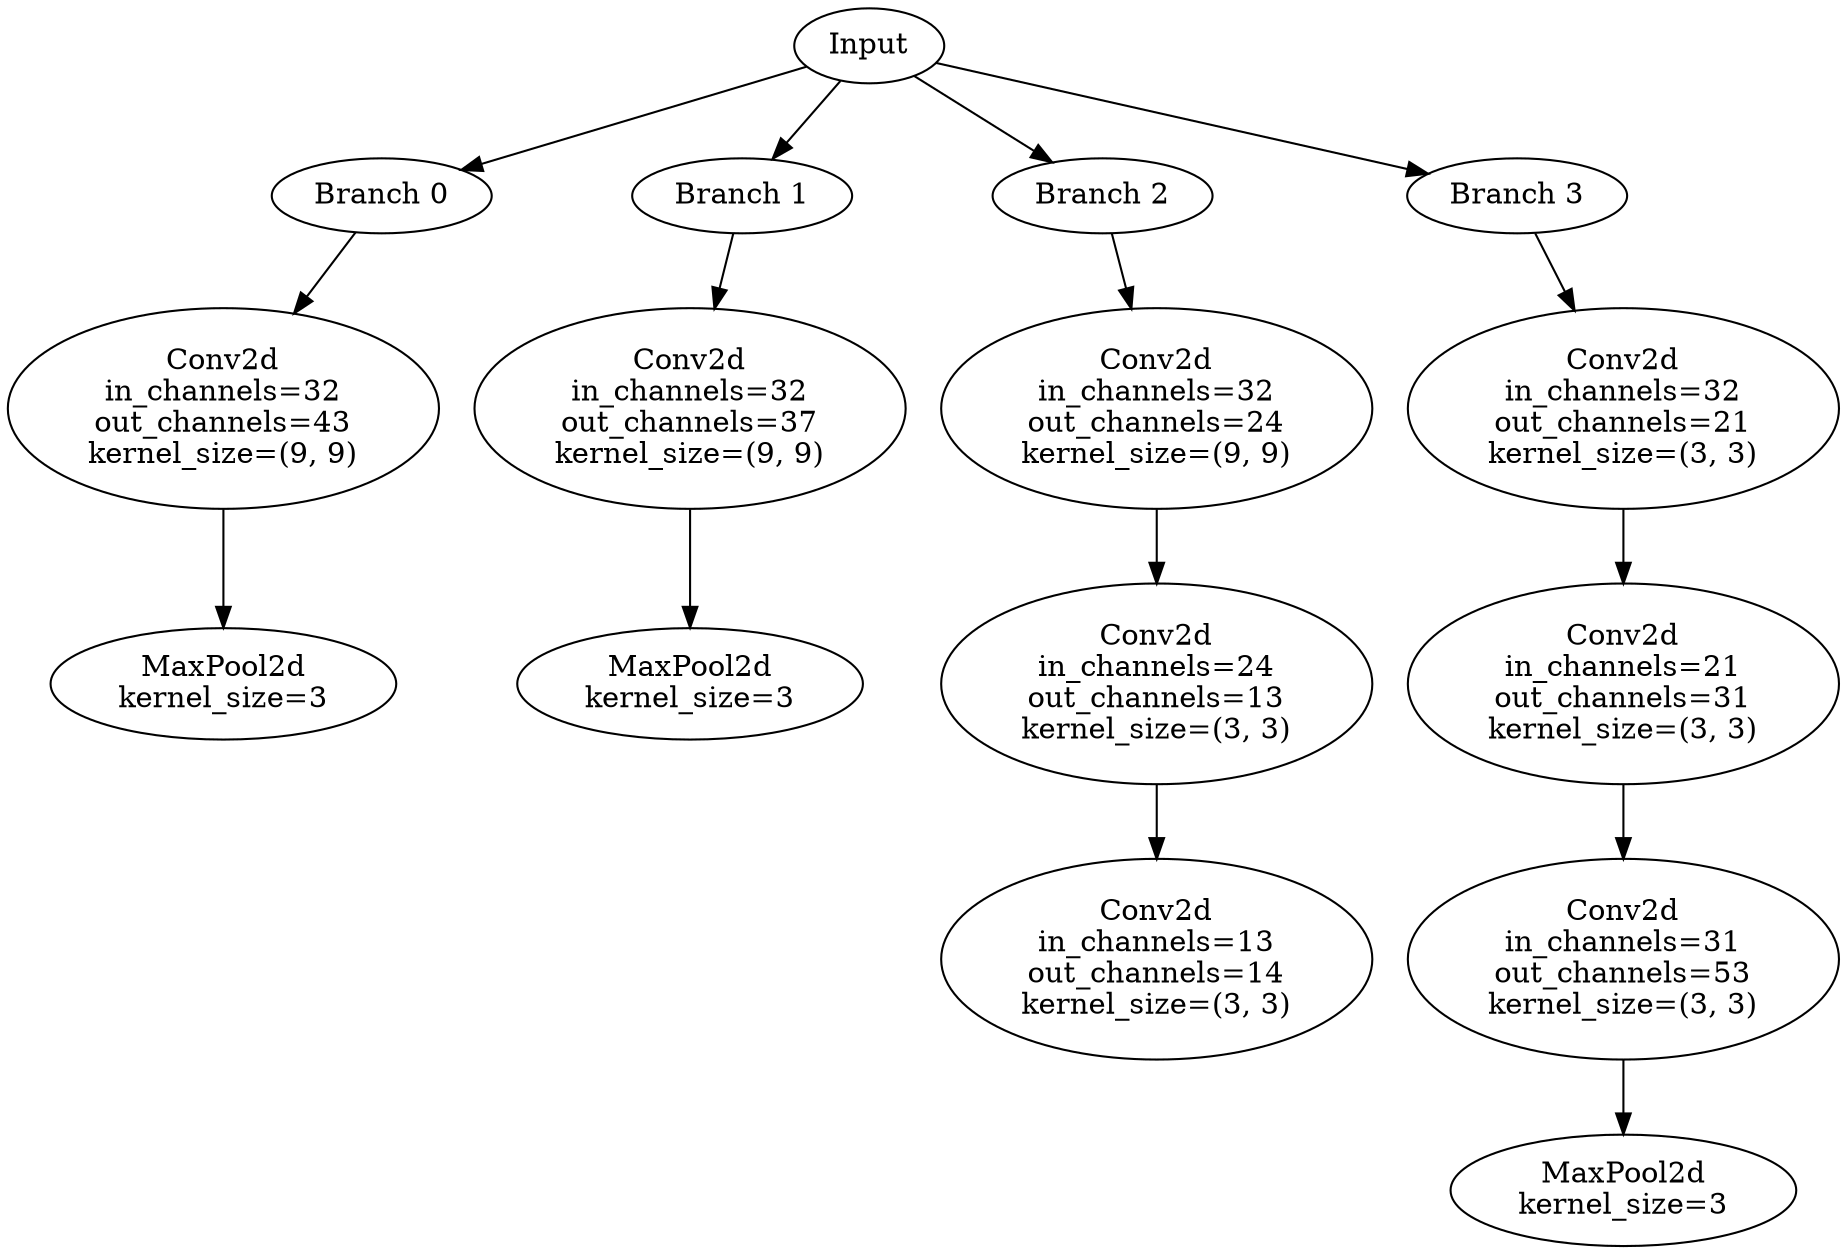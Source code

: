 // Inception Module - Coral 26
digraph {
	Input [label=Input]
	Branch_0 [label="Branch 0"]
	Input -> Branch_0
	Branch_0_Layer_0 [label="Conv2d
in_channels=32
out_channels=43
kernel_size=(9, 9)"]
	Branch_0 -> Branch_0_Layer_0
	Branch_0_Layer_1 [label="MaxPool2d
kernel_size=3"]
	Branch_0_Layer_0 -> Branch_0_Layer_1
	Branch_1 [label="Branch 1"]
	Input -> Branch_1
	Branch_1_Layer_0 [label="Conv2d
in_channels=32
out_channels=37
kernel_size=(9, 9)"]
	Branch_1 -> Branch_1_Layer_0
	Branch_1_Layer_1 [label="MaxPool2d
kernel_size=3"]
	Branch_1_Layer_0 -> Branch_1_Layer_1
	Branch_2 [label="Branch 2"]
	Input -> Branch_2
	Branch_2_Layer_0 [label="Conv2d
in_channels=32
out_channels=24
kernel_size=(9, 9)"]
	Branch_2 -> Branch_2_Layer_0
	Branch_2_Layer_1 [label="Conv2d
in_channels=24
out_channels=13
kernel_size=(3, 3)"]
	Branch_2_Layer_0 -> Branch_2_Layer_1
	Branch_2_Layer_2 [label="Conv2d
in_channels=13
out_channels=14
kernel_size=(3, 3)"]
	Branch_2_Layer_1 -> Branch_2_Layer_2
	Branch_3 [label="Branch 3"]
	Input -> Branch_3
	Branch_3_Layer_0 [label="Conv2d
in_channels=32
out_channels=21
kernel_size=(3, 3)"]
	Branch_3 -> Branch_3_Layer_0
	Branch_3_Layer_1 [label="Conv2d
in_channels=21
out_channels=31
kernel_size=(3, 3)"]
	Branch_3_Layer_0 -> Branch_3_Layer_1
	Branch_3_Layer_2 [label="Conv2d
in_channels=31
out_channels=53
kernel_size=(3, 3)"]
	Branch_3_Layer_1 -> Branch_3_Layer_2
	Branch_3_Layer_3 [label="MaxPool2d
kernel_size=3"]
	Branch_3_Layer_2 -> Branch_3_Layer_3
}
